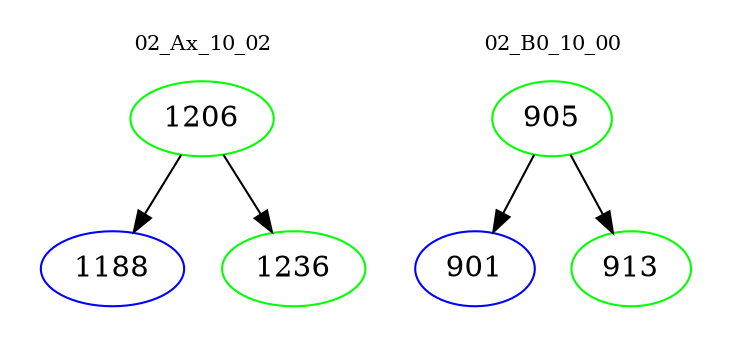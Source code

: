 digraph{
subgraph cluster_0 {
color = white
label = "02_Ax_10_02";
fontsize=10;
T0_1206 [label="1206", color="green"]
T0_1206 -> T0_1188 [color="black"]
T0_1188 [label="1188", color="blue"]
T0_1206 -> T0_1236 [color="black"]
T0_1236 [label="1236", color="green"]
}
subgraph cluster_1 {
color = white
label = "02_B0_10_00";
fontsize=10;
T1_905 [label="905", color="green"]
T1_905 -> T1_901 [color="black"]
T1_901 [label="901", color="blue"]
T1_905 -> T1_913 [color="black"]
T1_913 [label="913", color="green"]
}
}
